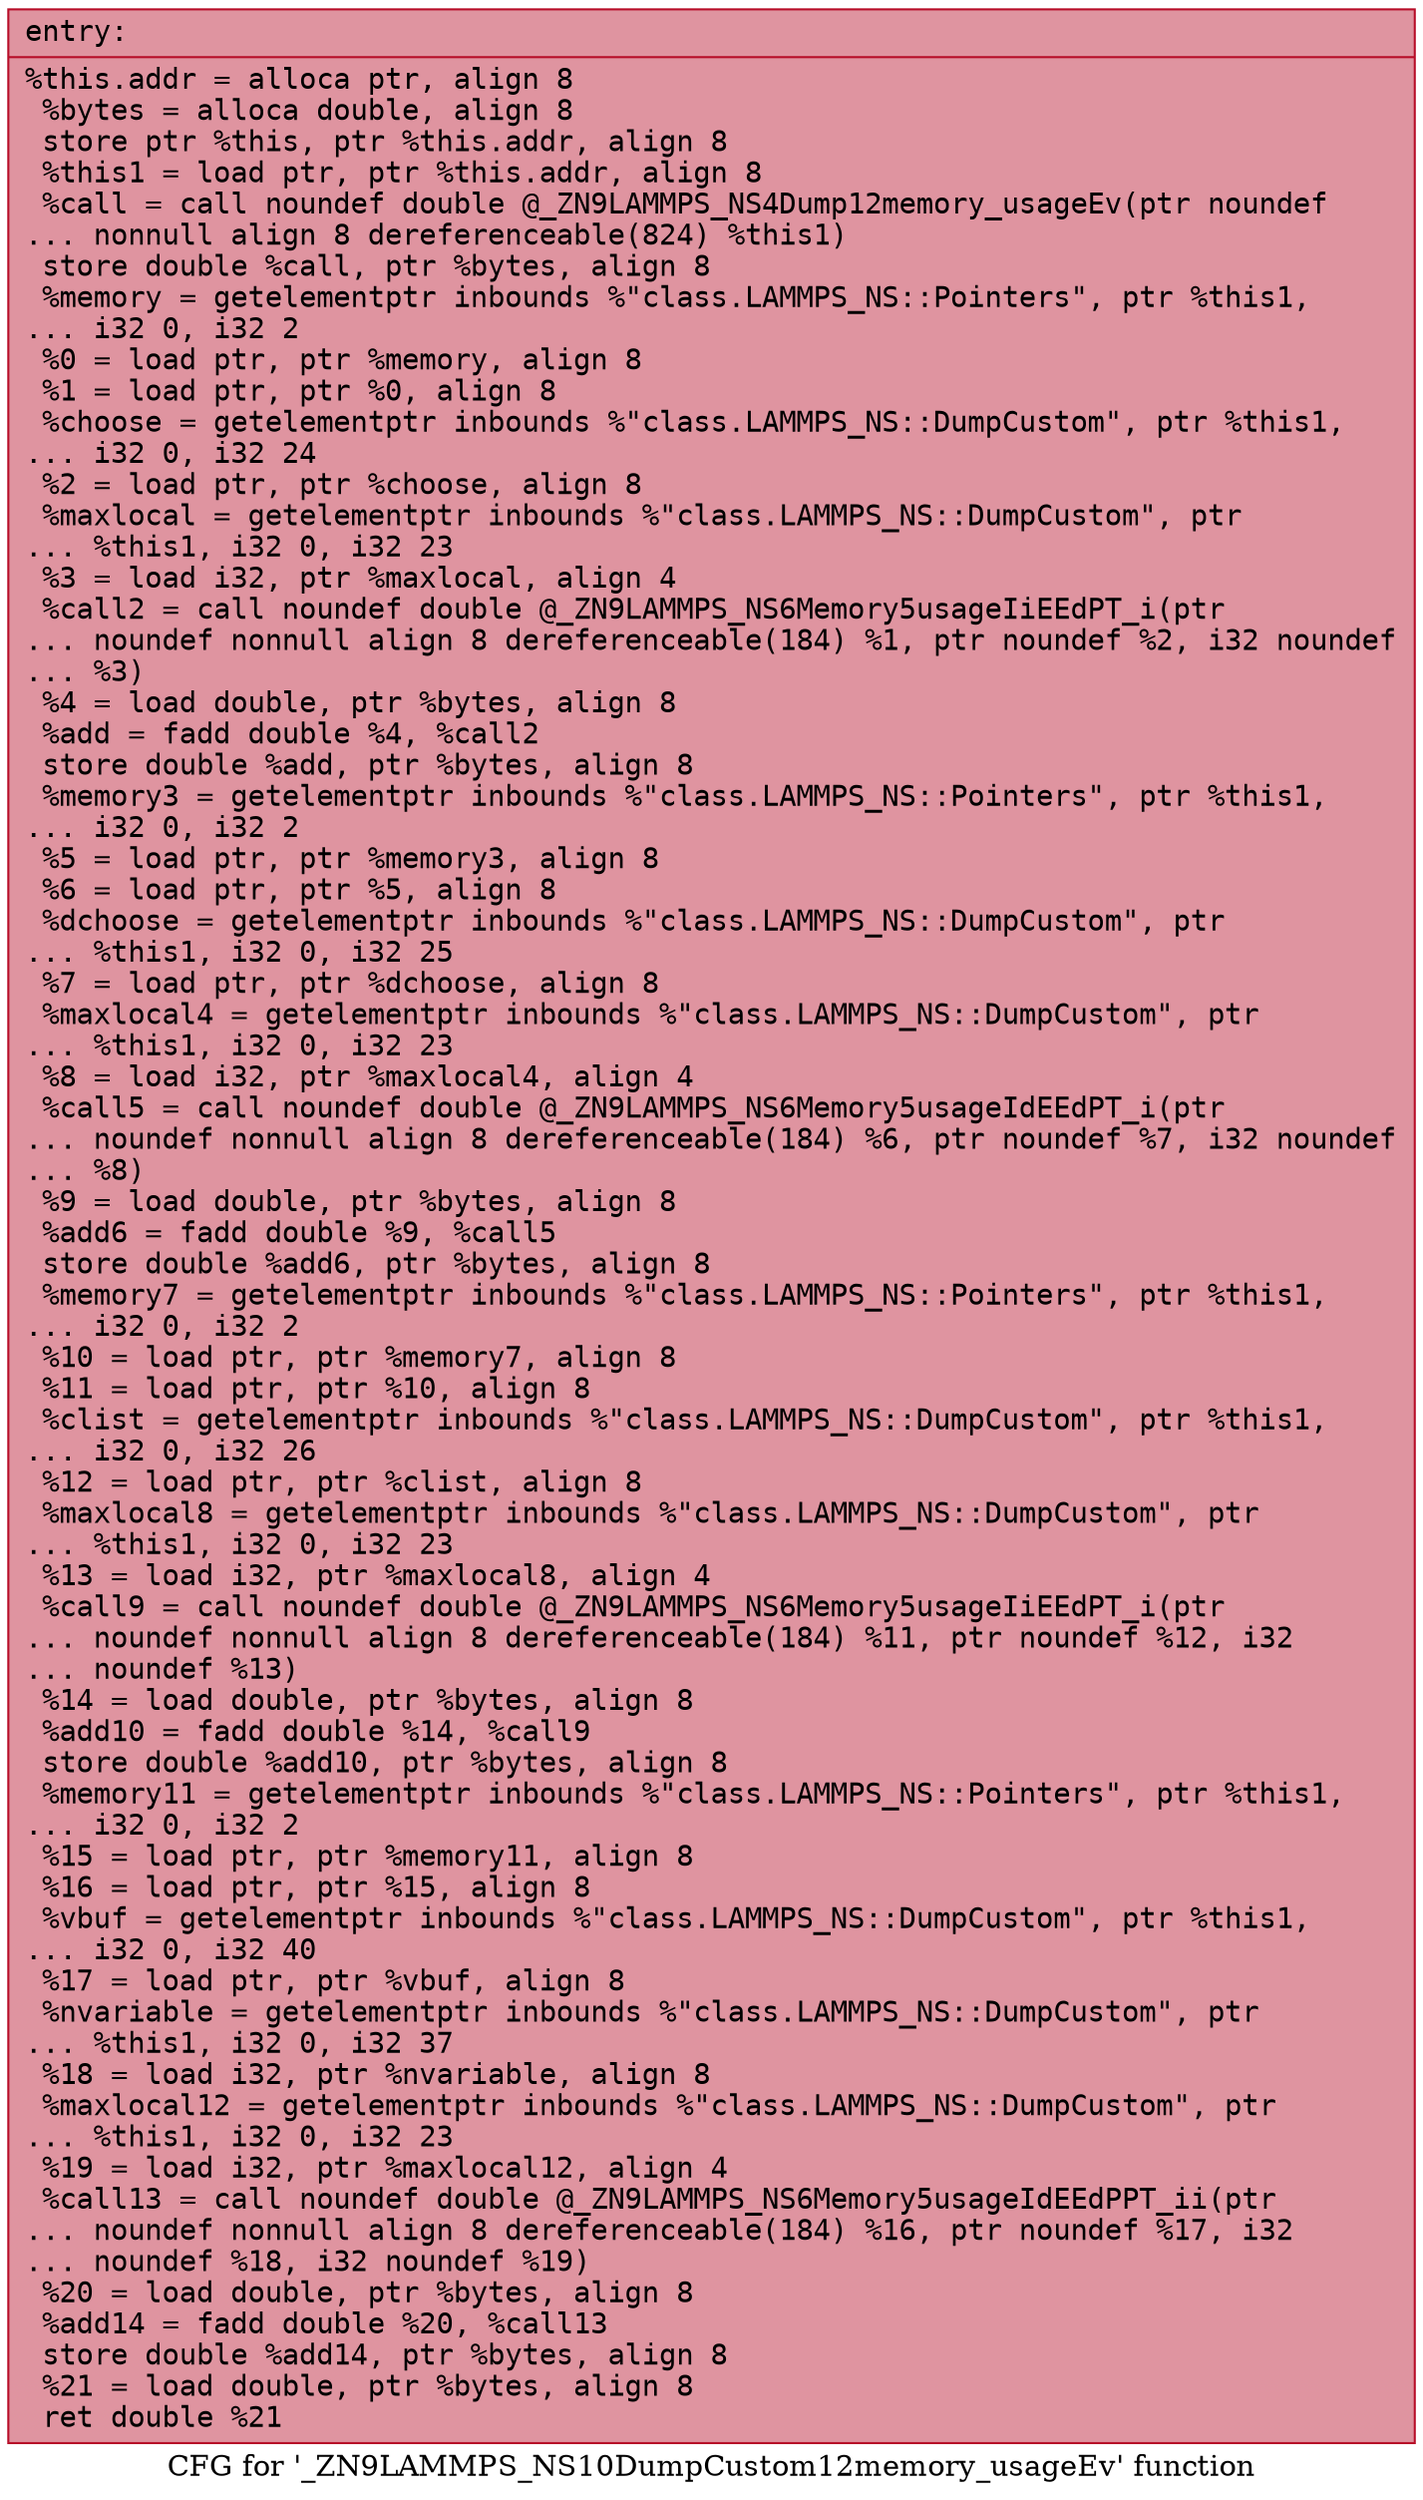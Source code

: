 digraph "CFG for '_ZN9LAMMPS_NS10DumpCustom12memory_usageEv' function" {
	label="CFG for '_ZN9LAMMPS_NS10DumpCustom12memory_usageEv' function";

	Node0x55d03a9d78f0 [shape=record,color="#b70d28ff", style=filled, fillcolor="#b70d2870" fontname="Courier",label="{entry:\l|  %this.addr = alloca ptr, align 8\l  %bytes = alloca double, align 8\l  store ptr %this, ptr %this.addr, align 8\l  %this1 = load ptr, ptr %this.addr, align 8\l  %call = call noundef double @_ZN9LAMMPS_NS4Dump12memory_usageEv(ptr noundef\l... nonnull align 8 dereferenceable(824) %this1)\l  store double %call, ptr %bytes, align 8\l  %memory = getelementptr inbounds %\"class.LAMMPS_NS::Pointers\", ptr %this1,\l... i32 0, i32 2\l  %0 = load ptr, ptr %memory, align 8\l  %1 = load ptr, ptr %0, align 8\l  %choose = getelementptr inbounds %\"class.LAMMPS_NS::DumpCustom\", ptr %this1,\l... i32 0, i32 24\l  %2 = load ptr, ptr %choose, align 8\l  %maxlocal = getelementptr inbounds %\"class.LAMMPS_NS::DumpCustom\", ptr\l... %this1, i32 0, i32 23\l  %3 = load i32, ptr %maxlocal, align 4\l  %call2 = call noundef double @_ZN9LAMMPS_NS6Memory5usageIiEEdPT_i(ptr\l... noundef nonnull align 8 dereferenceable(184) %1, ptr noundef %2, i32 noundef\l... %3)\l  %4 = load double, ptr %bytes, align 8\l  %add = fadd double %4, %call2\l  store double %add, ptr %bytes, align 8\l  %memory3 = getelementptr inbounds %\"class.LAMMPS_NS::Pointers\", ptr %this1,\l... i32 0, i32 2\l  %5 = load ptr, ptr %memory3, align 8\l  %6 = load ptr, ptr %5, align 8\l  %dchoose = getelementptr inbounds %\"class.LAMMPS_NS::DumpCustom\", ptr\l... %this1, i32 0, i32 25\l  %7 = load ptr, ptr %dchoose, align 8\l  %maxlocal4 = getelementptr inbounds %\"class.LAMMPS_NS::DumpCustom\", ptr\l... %this1, i32 0, i32 23\l  %8 = load i32, ptr %maxlocal4, align 4\l  %call5 = call noundef double @_ZN9LAMMPS_NS6Memory5usageIdEEdPT_i(ptr\l... noundef nonnull align 8 dereferenceable(184) %6, ptr noundef %7, i32 noundef\l... %8)\l  %9 = load double, ptr %bytes, align 8\l  %add6 = fadd double %9, %call5\l  store double %add6, ptr %bytes, align 8\l  %memory7 = getelementptr inbounds %\"class.LAMMPS_NS::Pointers\", ptr %this1,\l... i32 0, i32 2\l  %10 = load ptr, ptr %memory7, align 8\l  %11 = load ptr, ptr %10, align 8\l  %clist = getelementptr inbounds %\"class.LAMMPS_NS::DumpCustom\", ptr %this1,\l... i32 0, i32 26\l  %12 = load ptr, ptr %clist, align 8\l  %maxlocal8 = getelementptr inbounds %\"class.LAMMPS_NS::DumpCustom\", ptr\l... %this1, i32 0, i32 23\l  %13 = load i32, ptr %maxlocal8, align 4\l  %call9 = call noundef double @_ZN9LAMMPS_NS6Memory5usageIiEEdPT_i(ptr\l... noundef nonnull align 8 dereferenceable(184) %11, ptr noundef %12, i32\l... noundef %13)\l  %14 = load double, ptr %bytes, align 8\l  %add10 = fadd double %14, %call9\l  store double %add10, ptr %bytes, align 8\l  %memory11 = getelementptr inbounds %\"class.LAMMPS_NS::Pointers\", ptr %this1,\l... i32 0, i32 2\l  %15 = load ptr, ptr %memory11, align 8\l  %16 = load ptr, ptr %15, align 8\l  %vbuf = getelementptr inbounds %\"class.LAMMPS_NS::DumpCustom\", ptr %this1,\l... i32 0, i32 40\l  %17 = load ptr, ptr %vbuf, align 8\l  %nvariable = getelementptr inbounds %\"class.LAMMPS_NS::DumpCustom\", ptr\l... %this1, i32 0, i32 37\l  %18 = load i32, ptr %nvariable, align 8\l  %maxlocal12 = getelementptr inbounds %\"class.LAMMPS_NS::DumpCustom\", ptr\l... %this1, i32 0, i32 23\l  %19 = load i32, ptr %maxlocal12, align 4\l  %call13 = call noundef double @_ZN9LAMMPS_NS6Memory5usageIdEEdPPT_ii(ptr\l... noundef nonnull align 8 dereferenceable(184) %16, ptr noundef %17, i32\l... noundef %18, i32 noundef %19)\l  %20 = load double, ptr %bytes, align 8\l  %add14 = fadd double %20, %call13\l  store double %add14, ptr %bytes, align 8\l  %21 = load double, ptr %bytes, align 8\l  ret double %21\l}"];
}
